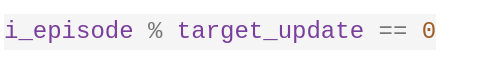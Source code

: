 <mxfile version="23.0.2" type="github">
  <diagram name="Page-1" id="1i88uL4tgNgLgjWV6jyw">
    <mxGraphModel dx="881" dy="947" grid="0" gridSize="10" guides="1" tooltips="1" connect="1" arrows="1" fold="1" page="1" pageScale="1" pageWidth="827" pageHeight="1169" math="0" shadow="0">
      <root>
        <mxCell id="0" />
        <mxCell id="1" parent="0" />
        <mxCell id="Acl5Tz1fKhTrObzx4y-x-1" value="&lt;div style=&quot;color: rgb(51, 51, 51); background-color: rgb(245, 245, 245); font-family: Menlo, Monaco, &amp;quot;Courier New&amp;quot;, monospace, Arial, &amp;quot;Times New Roman&amp;quot;, Menlo, Monaco, &amp;quot;Courier New&amp;quot;, monospace; font-weight: normal; font-size: 12px; line-height: 18px;&quot;&gt;&lt;div&gt;&lt;span style=&quot;color: #7a3e9d;&quot;&gt;i_episode&lt;/span&gt;&lt;span style=&quot;color: #333333;&quot;&gt; &lt;/span&gt;&lt;span style=&quot;color: #777777;&quot;&gt;%&lt;/span&gt;&lt;span style=&quot;color: #333333;&quot;&gt; &lt;/span&gt;&lt;span style=&quot;color: #7a3e9d;&quot;&gt;target_update&lt;/span&gt;&lt;span style=&quot;color: #333333;&quot;&gt; &lt;/span&gt;&lt;span style=&quot;color: #777777;&quot;&gt;==&lt;/span&gt;&lt;span style=&quot;color: #333333;&quot;&gt; &lt;/span&gt;&lt;span style=&quot;color: #9c5d27;&quot;&gt;0&lt;/span&gt;&lt;/div&gt;&lt;/div&gt;" style="text;whiteSpace=wrap;html=1;" vertex="1" parent="1">
          <mxGeometry x="354" y="447" width="245" height="40" as="geometry" />
        </mxCell>
      </root>
    </mxGraphModel>
  </diagram>
</mxfile>

